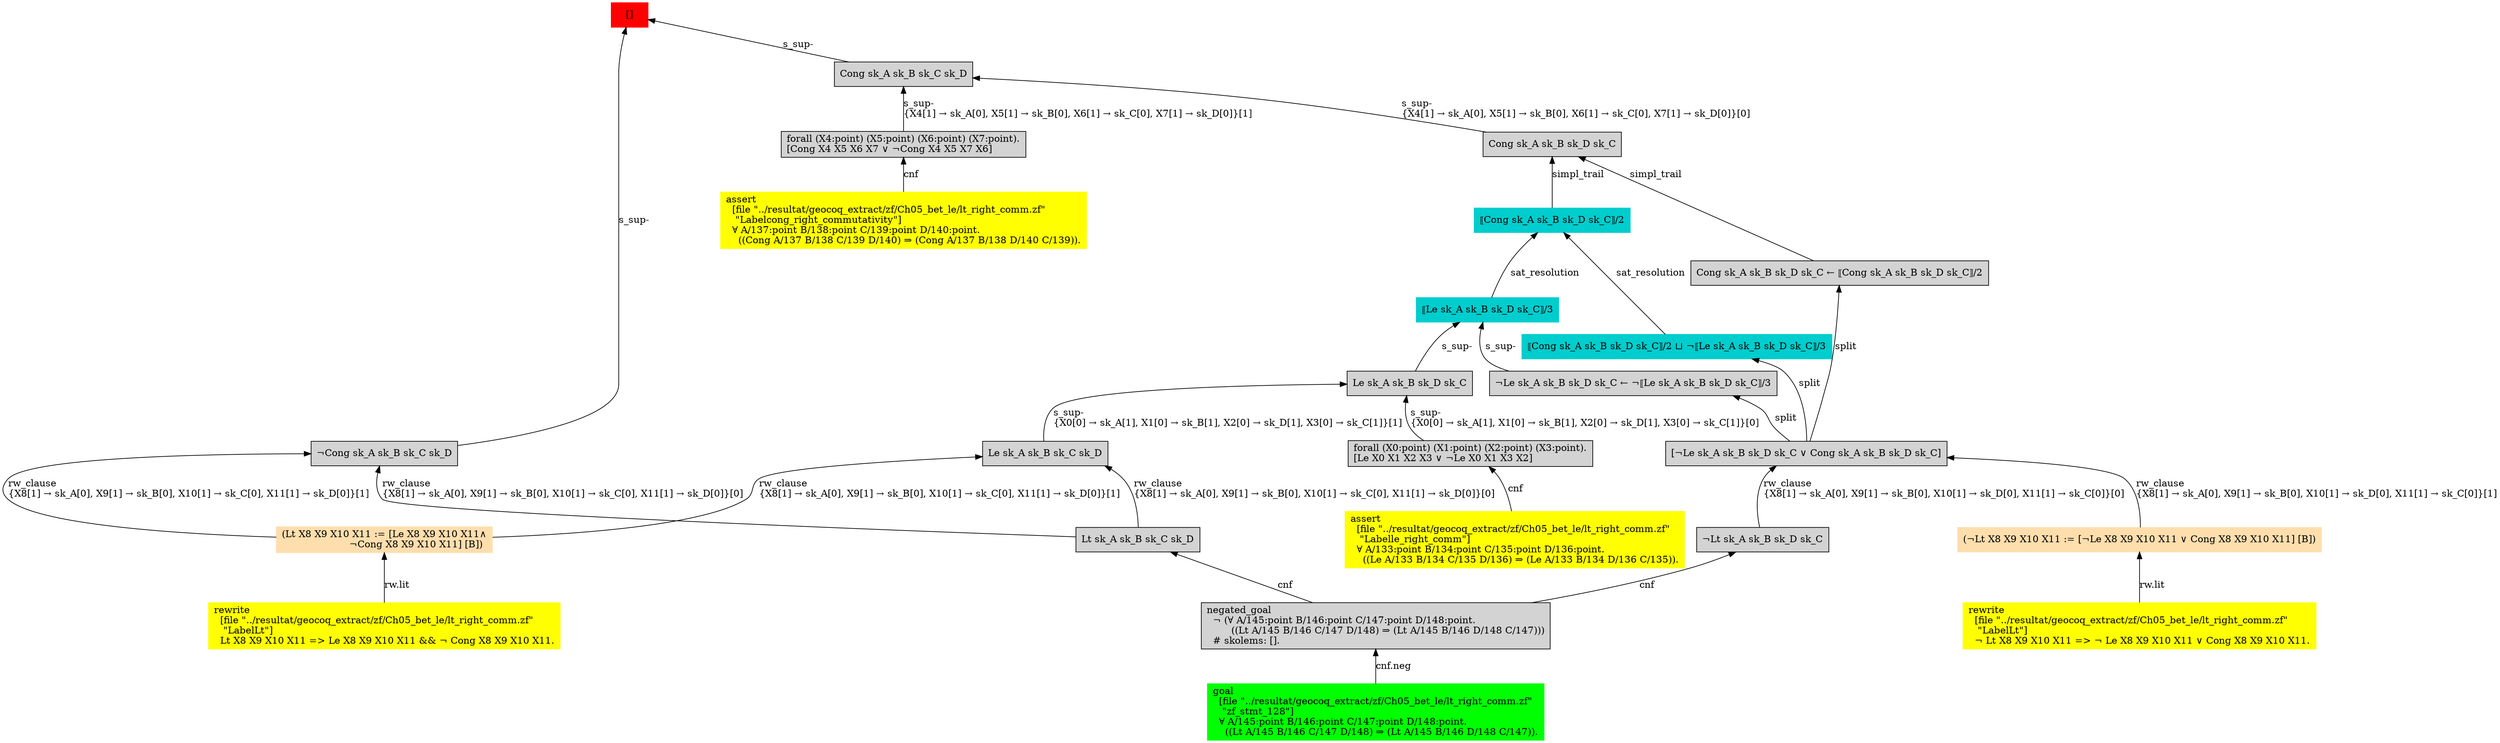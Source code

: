 digraph "unsat_graph" {
  vertex_0 [color=red, label="[]", shape=box, style=filled];
  vertex_0 -> vertex_1 [label="s_sup-\l", dir="back"];
  vertex_1 [shape=box, label="¬Cong sk_A sk_B sk_C sk_D\l", style=filled];
  vertex_1 -> vertex_2 [label="rw_clause\l\{X8[1] → sk_A[0], X9[1] → sk_B[0], X10[1] → sk_C[0], X11[1] → sk_D[0]\}[1]\l", dir="back"];
  vertex_2 [color=navajowhite, shape=box, label="(Lt X8 X9 X10 X11 := [Le X8 X9 X10 X11∧\l                      ¬Cong X8 X9 X10 X11] [B])\l", style=filled];
  vertex_2 -> vertex_3 [label="rw.lit", dir="back"];
  vertex_3 [color=yellow, shape=box, label="rewrite\l  [file \"../resultat/geocoq_extract/zf/Ch05_bet_le/lt_right_comm.zf\" \l   \"LabelLt\"]\l  Lt X8 X9 X10 X11 =\> Le X8 X9 X10 X11 && ¬ Cong X8 X9 X10 X11.\l", style=filled];
  vertex_1 -> vertex_4 [label="rw_clause\l\{X8[1] → sk_A[0], X9[1] → sk_B[0], X10[1] → sk_C[0], X11[1] → sk_D[0]\}[0]\l", dir="back"];
  vertex_4 [shape=box, label="Lt sk_A sk_B sk_C sk_D\l", style=filled];
  vertex_4 -> vertex_5 [label="cnf", dir="back"];
  vertex_5 [shape=box, label="negated_goal\l  ¬ (∀ A/145:point B/146:point C/147:point D/148:point.\l        ((Lt A/145 B/146 C/147 D/148) ⇒ (Lt A/145 B/146 D/148 C/147)))\l  # skolems: [].\l", style=filled];
  vertex_5 -> vertex_6 [label="cnf.neg", dir="back"];
  vertex_6 [color=green, shape=box, label="goal\l  [file \"../resultat/geocoq_extract/zf/Ch05_bet_le/lt_right_comm.zf\" \l   \"zf_stmt_128\"]\l  ∀ A/145:point B/146:point C/147:point D/148:point.\l    ((Lt A/145 B/146 C/147 D/148) ⇒ (Lt A/145 B/146 D/148 C/147)).\l", style=filled];
  vertex_0 -> vertex_7 [label="s_sup-\l", dir="back"];
  vertex_7 [shape=box, label="Cong sk_A sk_B sk_C sk_D\l", style=filled];
  vertex_7 -> vertex_8 [label="s_sup-\l\{X4[1] → sk_A[0], X5[1] → sk_B[0], X6[1] → sk_C[0], X7[1] → sk_D[0]\}[1]\l", dir="back"];
  vertex_8 [shape=box, label="forall (X4:point) (X5:point) (X6:point) (X7:point).\l[Cong X4 X5 X6 X7 ∨ ¬Cong X4 X5 X7 X6]\l", style=filled];
  vertex_8 -> vertex_9 [label="cnf", dir="back"];
  vertex_9 [color=yellow, shape=box, label="assert\l  [file \"../resultat/geocoq_extract/zf/Ch05_bet_le/lt_right_comm.zf\" \l   \"Labelcong_right_commutativity\"]\l  ∀ A/137:point B/138:point C/139:point D/140:point.\l    ((Cong A/137 B/138 C/139 D/140) ⇒ (Cong A/137 B/138 D/140 C/139)).\l", style=filled];
  vertex_7 -> vertex_10 [label="s_sup-\l\{X4[1] → sk_A[0], X5[1] → sk_B[0], X6[1] → sk_C[0], X7[1] → sk_D[0]\}[0]\l", dir="back"];
  vertex_10 [shape=box, label="Cong sk_A sk_B sk_D sk_C\l", style=filled];
  vertex_10 -> vertex_11 [label="simpl_trail", dir="back"];
  vertex_11 [color=cyan3, shape=box, label="⟦Cong sk_A sk_B sk_D sk_C⟧/2\l", style=filled];
  vertex_11 -> vertex_12 [label="sat_resolution", dir="back"];
  vertex_12 [color=cyan3, shape=box, label="⟦Le sk_A sk_B sk_D sk_C⟧/3\l", style=filled];
  vertex_12 -> vertex_13 [label="s_sup-\l", dir="back"];
  vertex_13 [shape=box, label="¬Le sk_A sk_B sk_D sk_C ← ¬⟦Le sk_A sk_B sk_D sk_C⟧/3\l", style=filled];
  vertex_13 -> vertex_14 [label="split", dir="back"];
  vertex_14 [shape=box, label="[¬Le sk_A sk_B sk_D sk_C ∨ Cong sk_A sk_B sk_D sk_C]\l", style=filled];
  vertex_14 -> vertex_15 [label="rw_clause\l\{X8[1] → sk_A[0], X9[1] → sk_B[0], X10[1] → sk_D[0], X11[1] → sk_C[0]\}[1]\l", dir="back"];
  vertex_15 [color=navajowhite, shape=box, label="(¬Lt X8 X9 X10 X11 := [¬Le X8 X9 X10 X11 ∨ Cong X8 X9 X10 X11] [B])\l", style=filled];
  vertex_15 -> vertex_16 [label="rw.lit", dir="back"];
  vertex_16 [color=yellow, shape=box, label="rewrite\l  [file \"../resultat/geocoq_extract/zf/Ch05_bet_le/lt_right_comm.zf\" \l   \"LabelLt\"]\l  ¬ Lt X8 X9 X10 X11 =\> ¬ Le X8 X9 X10 X11 ∨ Cong X8 X9 X10 X11.\l", style=filled];
  vertex_14 -> vertex_17 [label="rw_clause\l\{X8[1] → sk_A[0], X9[1] → sk_B[0], X10[1] → sk_D[0], X11[1] → sk_C[0]\}[0]\l", dir="back"];
  vertex_17 [shape=box, label="¬Lt sk_A sk_B sk_D sk_C\l", style=filled];
  vertex_17 -> vertex_5 [label="cnf", dir="back"];
  vertex_12 -> vertex_18 [label="s_sup-\l", dir="back"];
  vertex_18 [shape=box, label="Le sk_A sk_B sk_D sk_C\l", style=filled];
  vertex_18 -> vertex_19 [label="s_sup-\l\{X0[0] → sk_A[1], X1[0] → sk_B[1], X2[0] → sk_D[1], X3[0] → sk_C[1]\}[0]\l", dir="back"];
  vertex_19 [shape=box, label="forall (X0:point) (X1:point) (X2:point) (X3:point).\l[Le X0 X1 X2 X3 ∨ ¬Le X0 X1 X3 X2]\l", style=filled];
  vertex_19 -> vertex_20 [label="cnf", dir="back"];
  vertex_20 [color=yellow, shape=box, label="assert\l  [file \"../resultat/geocoq_extract/zf/Ch05_bet_le/lt_right_comm.zf\" \l   \"Labelle_right_comm\"]\l  ∀ A/133:point B/134:point C/135:point D/136:point.\l    ((Le A/133 B/134 C/135 D/136) ⇒ (Le A/133 B/134 D/136 C/135)).\l", style=filled];
  vertex_18 -> vertex_21 [label="s_sup-\l\{X0[0] → sk_A[1], X1[0] → sk_B[1], X2[0] → sk_D[1], X3[0] → sk_C[1]\}[1]\l", dir="back"];
  vertex_21 [shape=box, label="Le sk_A sk_B sk_C sk_D\l", style=filled];
  vertex_21 -> vertex_2 [label="rw_clause\l\{X8[1] → sk_A[0], X9[1] → sk_B[0], X10[1] → sk_C[0], X11[1] → sk_D[0]\}[1]\l", dir="back"];
  vertex_21 -> vertex_4 [label="rw_clause\l\{X8[1] → sk_A[0], X9[1] → sk_B[0], X10[1] → sk_C[0], X11[1] → sk_D[0]\}[0]\l", dir="back"];
  vertex_11 -> vertex_22 [label="sat_resolution", dir="back"];
  vertex_22 [color=cyan3, shape=box, label="⟦Cong sk_A sk_B sk_D sk_C⟧/2 ⊔ ¬⟦Le sk_A sk_B sk_D sk_C⟧/3\l", style=filled];
  vertex_22 -> vertex_14 [label="split", dir="back"];
  vertex_10 -> vertex_23 [label="simpl_trail", dir="back"];
  vertex_23 [shape=box, label="Cong sk_A sk_B sk_D sk_C ← ⟦Cong sk_A sk_B sk_D sk_C⟧/2\l", style=filled];
  vertex_23 -> vertex_14 [label="split", dir="back"];
  }



